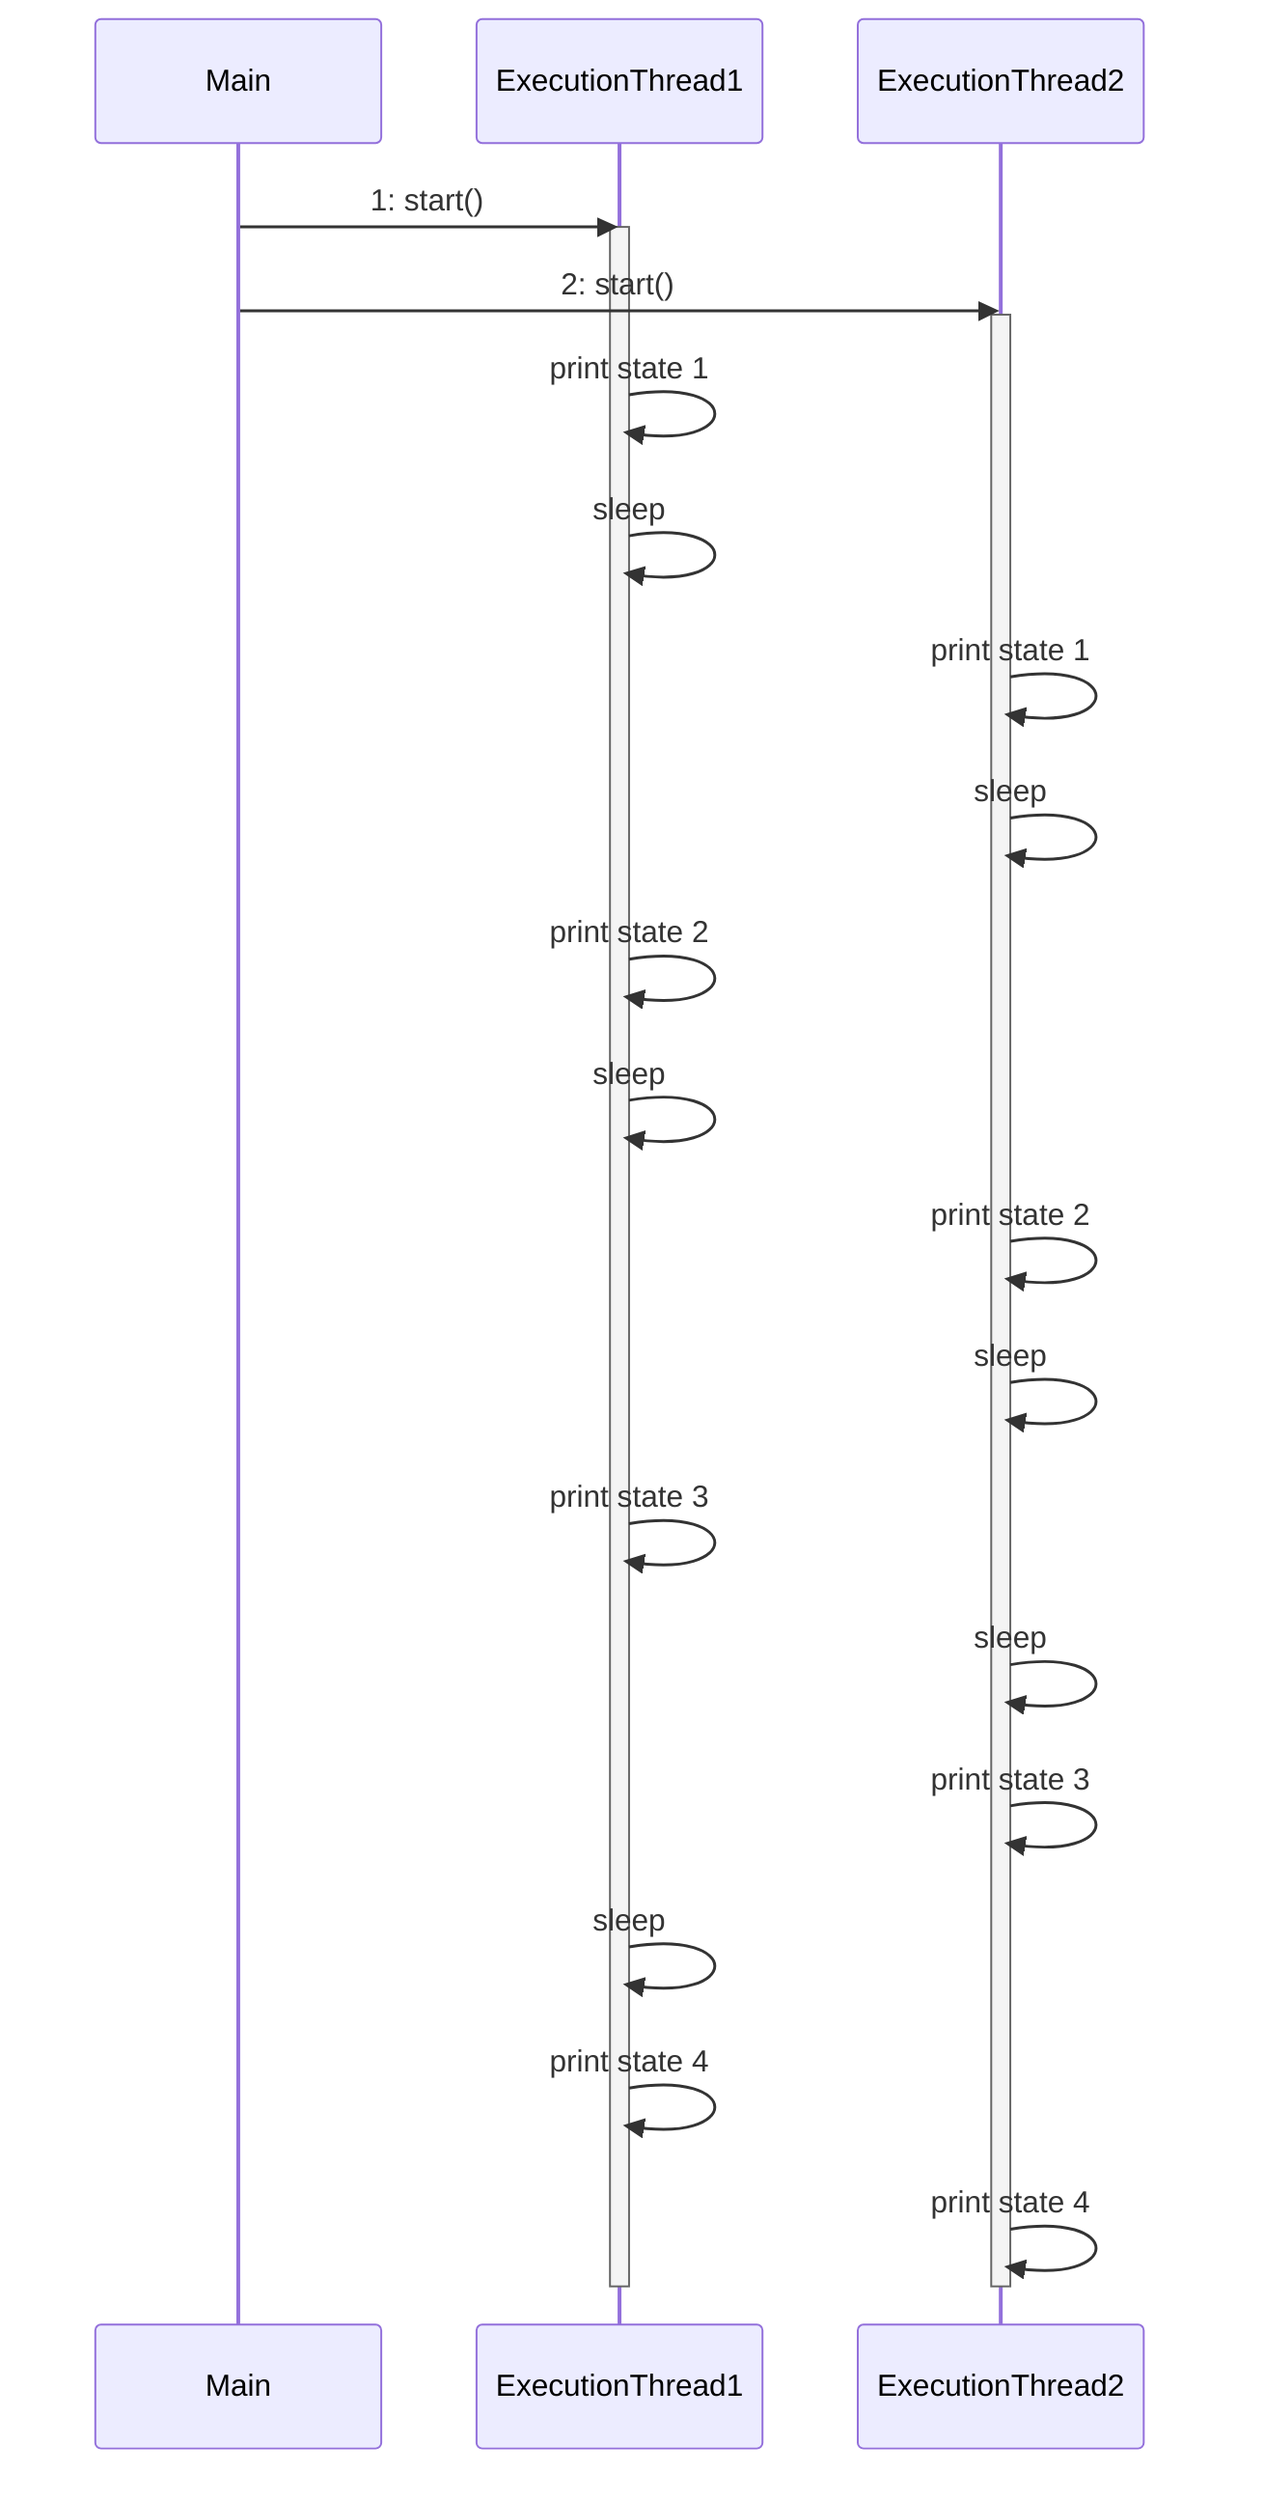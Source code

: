 sequenceDiagram
    participant Main
    participant ExecutionThread1
    participant ExecutionThread2

    Main ->> ExecutionThread1: 1: start()
    activate ExecutionThread1
    Main ->> ExecutionThread2: 2: start()
    activate ExecutionThread2

    ExecutionThread1 ->> ExecutionThread1: print state 1
    ExecutionThread1 ->> ExecutionThread1: sleep
    ExecutionThread2 ->> ExecutionThread2: print state 1
    ExecutionThread2 ->> ExecutionThread2: sleep

    ExecutionThread1 ->> ExecutionThread1: print state 2
    ExecutionThread1 ->> ExecutionThread1: sleep
    ExecutionThread2 ->> ExecutionThread2: print state 2
    ExecutionThread2 ->> ExecutionThread2: sleep

    ExecutionThread1 ->> ExecutionThread1: print state 3
    ExecutionThread2 ->> ExecutionThread2: sleep
    ExecutionThread2 ->> ExecutionThread2: print state 3
    ExecutionThread1 ->> ExecutionThread1: sleep

    ExecutionThread1 ->> ExecutionThread1: print state 4
    ExecutionThread2 ->> ExecutionThread2: print state 4

    deactivate ExecutionThread1
    deactivate ExecutionThread2
